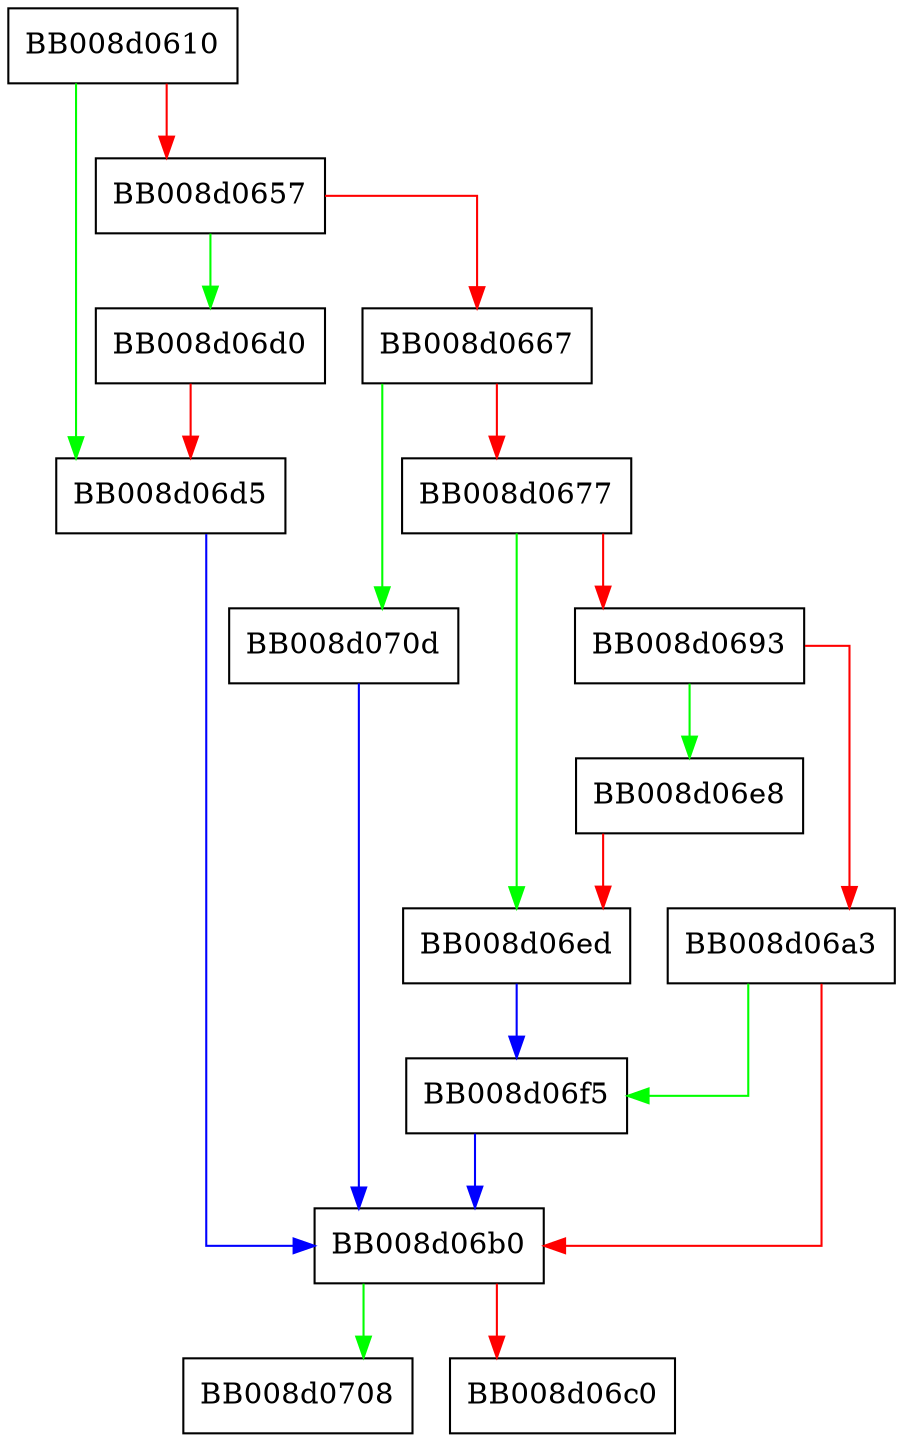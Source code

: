 digraph __wcsmbs_named_conv {
  node [shape="box"];
  graph [splines=ortho];
  BB008d0610 -> BB008d06d5 [color="green"];
  BB008d0610 -> BB008d0657 [color="red"];
  BB008d0657 -> BB008d06d0 [color="green"];
  BB008d0657 -> BB008d0667 [color="red"];
  BB008d0667 -> BB008d070d [color="green"];
  BB008d0667 -> BB008d0677 [color="red"];
  BB008d0677 -> BB008d06ed [color="green"];
  BB008d0677 -> BB008d0693 [color="red"];
  BB008d0693 -> BB008d06e8 [color="green"];
  BB008d0693 -> BB008d06a3 [color="red"];
  BB008d06a3 -> BB008d06f5 [color="green"];
  BB008d06a3 -> BB008d06b0 [color="red"];
  BB008d06b0 -> BB008d0708 [color="green"];
  BB008d06b0 -> BB008d06c0 [color="red"];
  BB008d06d0 -> BB008d06d5 [color="red"];
  BB008d06d5 -> BB008d06b0 [color="blue"];
  BB008d06e8 -> BB008d06ed [color="red"];
  BB008d06ed -> BB008d06f5 [color="blue"];
  BB008d06f5 -> BB008d06b0 [color="blue"];
  BB008d070d -> BB008d06b0 [color="blue"];
}